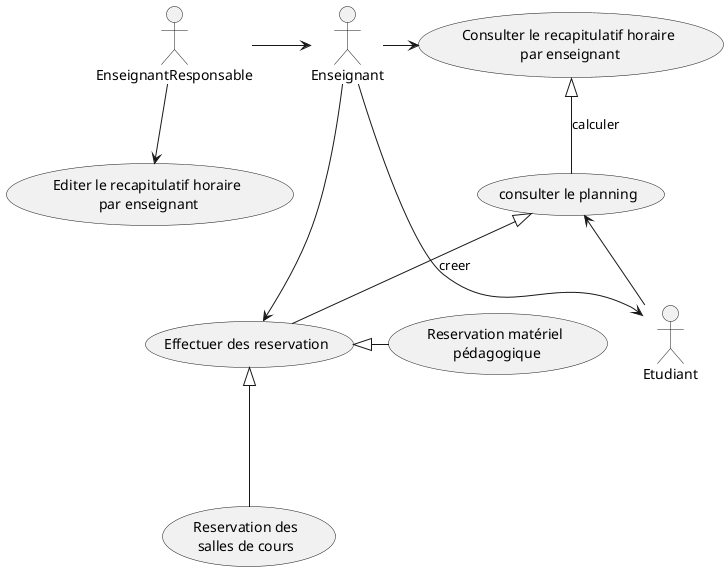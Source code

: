 @startuml

usecase r as (Effectuer des reservation)


usecase res as (Reservation des\nsalles de cours)

usecase rem as(Reservation matériel\n pédagogique)

r<|---res
r<|-rem



usecase pla as (consulter le planning)


usecase rh as (Consulter le recapitulatif horaire\n par enseignant)
usecase rhE as (Editer le recapitulatif horaire\n par enseignant)

pla <- Etudiant

pla <|-- r : creer

rh <|-- pla : calculer

Enseignant -> r 
Enseignant -> rh 

EnseignantResponsable -> Enseignant

EnseignantResponsable --> rhE 

Enseignant ---> Etudiant

@enduml
